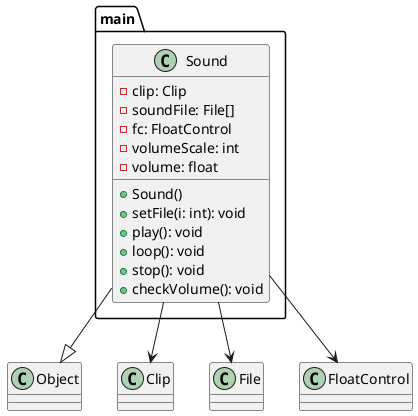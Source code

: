 @startuml Sound

package main {
    class Sound {
        - clip: Clip
        - soundFile: File[]
        - fc: FloatControl
        - volumeScale: int
        - volume: float
        
        + Sound()
        + setFile(i: int): void
        + play(): void
        + loop(): void
        + stop(): void
        + checkVolume(): void
    }
}

Sound --|> Object
Sound --> Clip
Sound --> File
Sound --> FloatControl

@enduml
